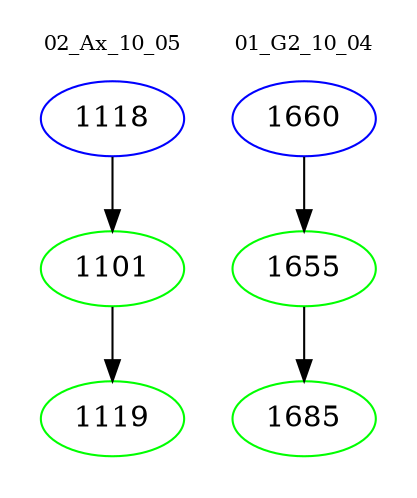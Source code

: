 digraph{
subgraph cluster_0 {
color = white
label = "02_Ax_10_05";
fontsize=10;
T0_1118 [label="1118", color="blue"]
T0_1118 -> T0_1101 [color="black"]
T0_1101 [label="1101", color="green"]
T0_1101 -> T0_1119 [color="black"]
T0_1119 [label="1119", color="green"]
}
subgraph cluster_1 {
color = white
label = "01_G2_10_04";
fontsize=10;
T1_1660 [label="1660", color="blue"]
T1_1660 -> T1_1655 [color="black"]
T1_1655 [label="1655", color="green"]
T1_1655 -> T1_1685 [color="black"]
T1_1685 [label="1685", color="green"]
}
}
